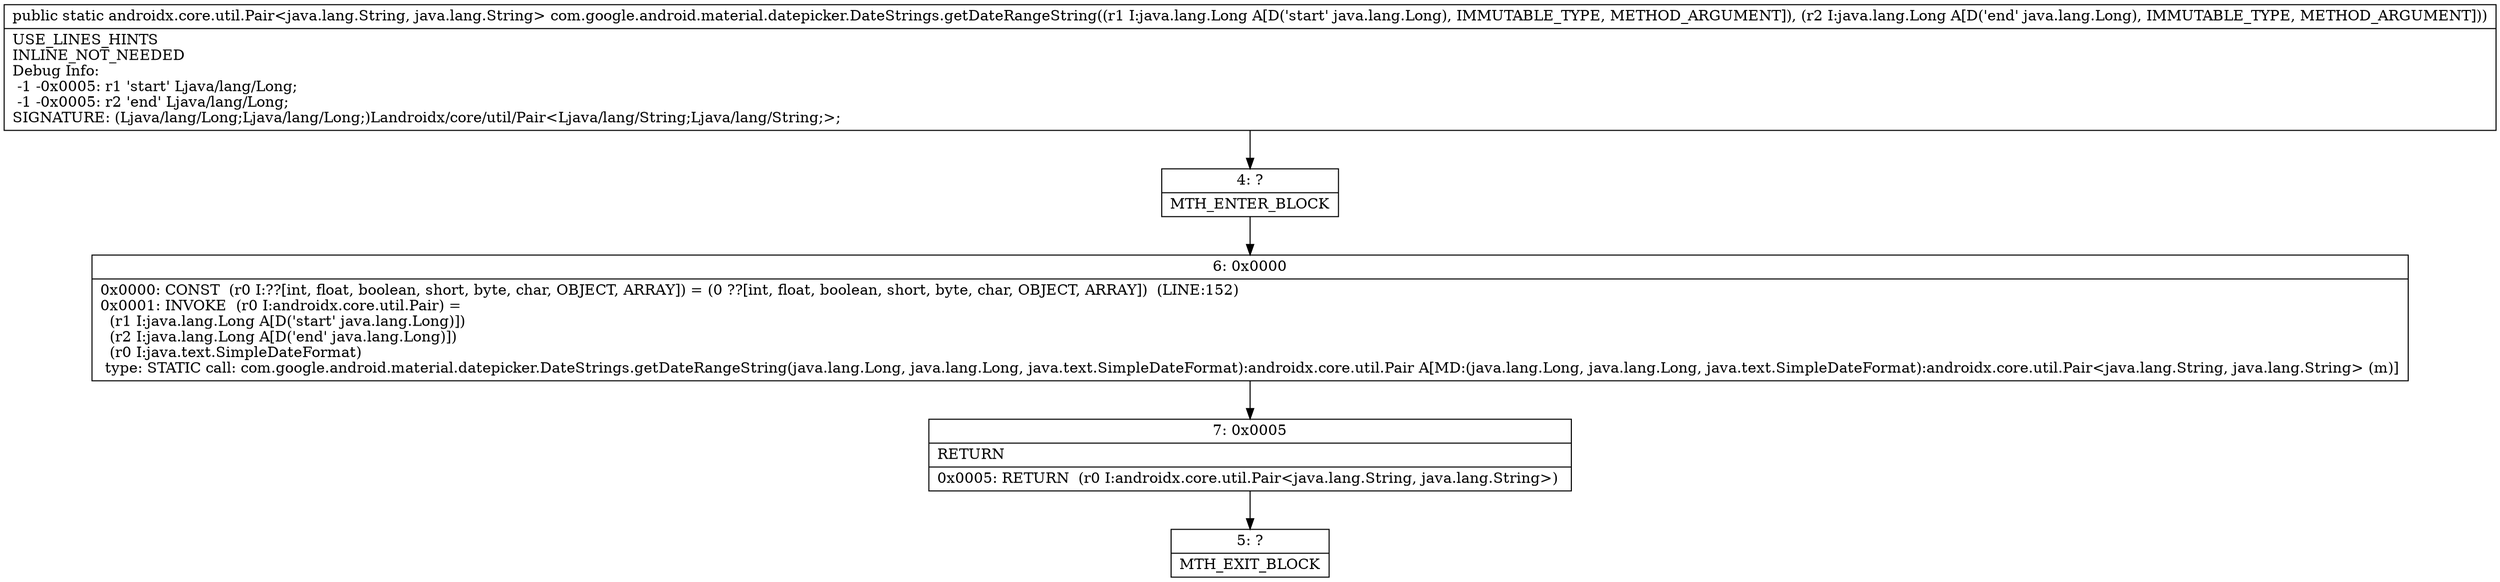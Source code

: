digraph "CFG forcom.google.android.material.datepicker.DateStrings.getDateRangeString(Ljava\/lang\/Long;Ljava\/lang\/Long;)Landroidx\/core\/util\/Pair;" {
Node_4 [shape=record,label="{4\:\ ?|MTH_ENTER_BLOCK\l}"];
Node_6 [shape=record,label="{6\:\ 0x0000|0x0000: CONST  (r0 I:??[int, float, boolean, short, byte, char, OBJECT, ARRAY]) = (0 ??[int, float, boolean, short, byte, char, OBJECT, ARRAY])  (LINE:152)\l0x0001: INVOKE  (r0 I:androidx.core.util.Pair) = \l  (r1 I:java.lang.Long A[D('start' java.lang.Long)])\l  (r2 I:java.lang.Long A[D('end' java.lang.Long)])\l  (r0 I:java.text.SimpleDateFormat)\l type: STATIC call: com.google.android.material.datepicker.DateStrings.getDateRangeString(java.lang.Long, java.lang.Long, java.text.SimpleDateFormat):androidx.core.util.Pair A[MD:(java.lang.Long, java.lang.Long, java.text.SimpleDateFormat):androidx.core.util.Pair\<java.lang.String, java.lang.String\> (m)]\l}"];
Node_7 [shape=record,label="{7\:\ 0x0005|RETURN\l|0x0005: RETURN  (r0 I:androidx.core.util.Pair\<java.lang.String, java.lang.String\>) \l}"];
Node_5 [shape=record,label="{5\:\ ?|MTH_EXIT_BLOCK\l}"];
MethodNode[shape=record,label="{public static androidx.core.util.Pair\<java.lang.String, java.lang.String\> com.google.android.material.datepicker.DateStrings.getDateRangeString((r1 I:java.lang.Long A[D('start' java.lang.Long), IMMUTABLE_TYPE, METHOD_ARGUMENT]), (r2 I:java.lang.Long A[D('end' java.lang.Long), IMMUTABLE_TYPE, METHOD_ARGUMENT]))  | USE_LINES_HINTS\lINLINE_NOT_NEEDED\lDebug Info:\l  \-1 \-0x0005: r1 'start' Ljava\/lang\/Long;\l  \-1 \-0x0005: r2 'end' Ljava\/lang\/Long;\lSIGNATURE: (Ljava\/lang\/Long;Ljava\/lang\/Long;)Landroidx\/core\/util\/Pair\<Ljava\/lang\/String;Ljava\/lang\/String;\>;\l}"];
MethodNode -> Node_4;Node_4 -> Node_6;
Node_6 -> Node_7;
Node_7 -> Node_5;
}


